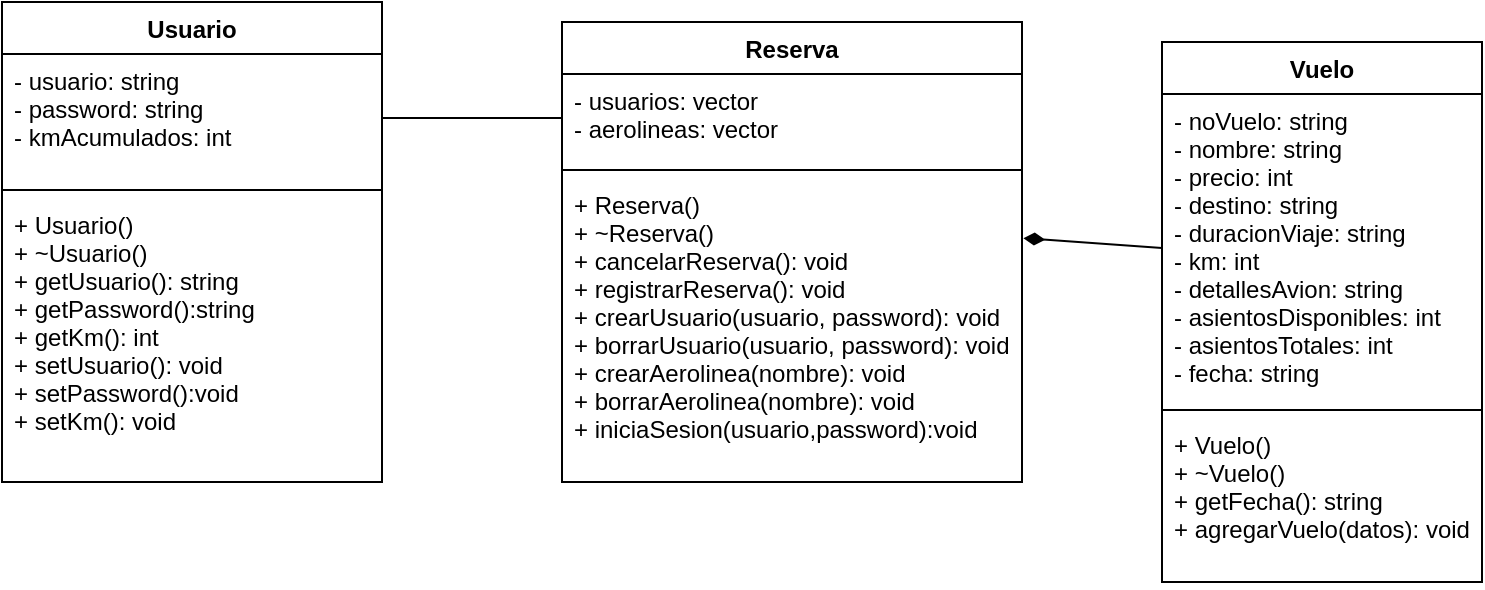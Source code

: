 <mxfile>
    <diagram id="T5ViuqpTSfVZzD8cZLwE" name="Page-1">
        <mxGraphModel dx="602" dy="400" grid="1" gridSize="10" guides="1" tooltips="1" connect="1" arrows="1" fold="1" page="1" pageScale="1" pageWidth="827" pageHeight="1169" math="0" shadow="0">
            <root>
                <mxCell id="0"/>
                <mxCell id="1" parent="0"/>
                <mxCell id="9" value="Usuario" style="swimlane;fontStyle=1;align=center;verticalAlign=top;childLayout=stackLayout;horizontal=1;startSize=26;horizontalStack=0;resizeParent=1;resizeParentMax=0;resizeLast=0;collapsible=1;marginBottom=0;" parent="1" vertex="1">
                    <mxGeometry x="50" y="70" width="190" height="240" as="geometry"/>
                </mxCell>
                <mxCell id="10" value="- usuario: string&#10;- password: string&#10;- kmAcumulados: int" style="text;strokeColor=none;fillColor=none;align=left;verticalAlign=top;spacingLeft=4;spacingRight=4;overflow=hidden;rotatable=0;points=[[0,0.5],[1,0.5]];portConstraint=eastwest;" parent="9" vertex="1">
                    <mxGeometry y="26" width="190" height="64" as="geometry"/>
                </mxCell>
                <mxCell id="11" value="" style="line;strokeWidth=1;fillColor=none;align=left;verticalAlign=middle;spacingTop=-1;spacingLeft=3;spacingRight=3;rotatable=0;labelPosition=right;points=[];portConstraint=eastwest;strokeColor=inherit;" parent="9" vertex="1">
                    <mxGeometry y="90" width="190" height="8" as="geometry"/>
                </mxCell>
                <mxCell id="12" value="+ Usuario()&#10;+ ~Usuario()&#10;+ getUsuario(): string&#10;+ getPassword():string&#10;+ getKm(): int&#10;+ setUsuario(): void&#10;+ setPassword():void&#10;+ setKm(): void" style="text;strokeColor=none;fillColor=none;align=left;verticalAlign=top;spacingLeft=4;spacingRight=4;overflow=hidden;rotatable=0;points=[[0,0.5],[1,0.5]];portConstraint=eastwest;" parent="9" vertex="1">
                    <mxGeometry y="98" width="190" height="142" as="geometry"/>
                </mxCell>
                <mxCell id="21" value="Vuelo" style="swimlane;fontStyle=1;align=center;verticalAlign=top;childLayout=stackLayout;horizontal=1;startSize=26;horizontalStack=0;resizeParent=1;resizeParentMax=0;resizeLast=0;collapsible=1;marginBottom=0;" parent="1" vertex="1">
                    <mxGeometry x="630" y="90" width="160" height="270" as="geometry"/>
                </mxCell>
                <mxCell id="22" value="- noVuelo: string&#10;- nombre: string&#10;- precio: int&#10;- destino: string&#10;- duracionViaje: string&#10;- km: int&#10;- detallesAvion: string&#10;- asientosDisponibles: int&#10;- asientosTotales: int&#10;- fecha: string" style="text;strokeColor=none;fillColor=none;align=left;verticalAlign=top;spacingLeft=4;spacingRight=4;overflow=hidden;rotatable=0;points=[[0,0.5],[1,0.5]];portConstraint=eastwest;" parent="21" vertex="1">
                    <mxGeometry y="26" width="160" height="154" as="geometry"/>
                </mxCell>
                <mxCell id="23" value="" style="line;strokeWidth=1;fillColor=none;align=left;verticalAlign=middle;spacingTop=-1;spacingLeft=3;spacingRight=3;rotatable=0;labelPosition=right;points=[];portConstraint=eastwest;strokeColor=inherit;" parent="21" vertex="1">
                    <mxGeometry y="180" width="160" height="8" as="geometry"/>
                </mxCell>
                <mxCell id="24" value="+ Vuelo()&#10;+ ~Vuelo()&#10;+ getFecha(): string&#10;+ agregarVuelo(datos): void" style="text;strokeColor=none;fillColor=none;align=left;verticalAlign=top;spacingLeft=4;spacingRight=4;overflow=hidden;rotatable=0;points=[[0,0.5],[1,0.5]];portConstraint=eastwest;" parent="21" vertex="1">
                    <mxGeometry y="188" width="160" height="82" as="geometry"/>
                </mxCell>
                <mxCell id="39" value="Reserva" style="swimlane;fontStyle=1;align=center;verticalAlign=top;childLayout=stackLayout;horizontal=1;startSize=26;horizontalStack=0;resizeParent=1;resizeParentMax=0;resizeLast=0;collapsible=1;marginBottom=0;" parent="1" vertex="1">
                    <mxGeometry x="330" y="80" width="230" height="230" as="geometry"/>
                </mxCell>
                <mxCell id="40" value="- usuarios: vector&#10;- aerolineas: vector" style="text;strokeColor=none;fillColor=none;align=left;verticalAlign=top;spacingLeft=4;spacingRight=4;overflow=hidden;rotatable=0;points=[[0,0.5],[1,0.5]];portConstraint=eastwest;" parent="39" vertex="1">
                    <mxGeometry y="26" width="230" height="44" as="geometry"/>
                </mxCell>
                <mxCell id="41" value="" style="line;strokeWidth=1;fillColor=none;align=left;verticalAlign=middle;spacingTop=-1;spacingLeft=3;spacingRight=3;rotatable=0;labelPosition=right;points=[];portConstraint=eastwest;strokeColor=inherit;" parent="39" vertex="1">
                    <mxGeometry y="70" width="230" height="8" as="geometry"/>
                </mxCell>
                <mxCell id="42" value="+ Reserva()&#10;+ ~Reserva()&#10;+ cancelarReserva(): void&#10;+ registrarReserva(): void&#10;+ crearUsuario(usuario, password): void&#10;+ borrarUsuario(usuario, password): void&#10;+ crearAerolinea(nombre): void&#10;+ borrarAerolinea(nombre): void&#10;+ iniciaSesion(usuario,password):void" style="text;strokeColor=none;fillColor=none;align=left;verticalAlign=top;spacingLeft=4;spacingRight=4;overflow=hidden;rotatable=0;points=[[0,0.5],[1,0.5]];portConstraint=eastwest;" parent="39" vertex="1">
                    <mxGeometry y="78" width="230" height="152" as="geometry"/>
                </mxCell>
                <mxCell id="45" value="" style="endArrow=none;startArrow=diamondThin;endFill=0;startFill=1;html=1;verticalAlign=bottom;labelBackgroundColor=none;strokeWidth=1;startSize=8;endSize=8;entryX=0;entryY=0.5;entryDx=0;entryDy=0;exitX=1.003;exitY=0.198;exitDx=0;exitDy=0;exitPerimeter=0;" parent="1" source="42" target="22" edge="1">
                    <mxGeometry width="160" relative="1" as="geometry">
                        <mxPoint x="420" y="450" as="sourcePoint"/>
                        <mxPoint x="580" y="450" as="targetPoint"/>
                    </mxGeometry>
                </mxCell>
                <mxCell id="47" value="" style="endArrow=none;html=1;exitX=0;exitY=0.5;exitDx=0;exitDy=0;entryX=1;entryY=0.5;entryDx=0;entryDy=0;" parent="1" source="40" target="10" edge="1">
                    <mxGeometry width="50" height="50" relative="1" as="geometry">
                        <mxPoint x="460" y="361" as="sourcePoint"/>
                        <mxPoint x="462.4" y="271.328" as="targetPoint"/>
                    </mxGeometry>
                </mxCell>
            </root>
        </mxGraphModel>
    </diagram>
</mxfile>
